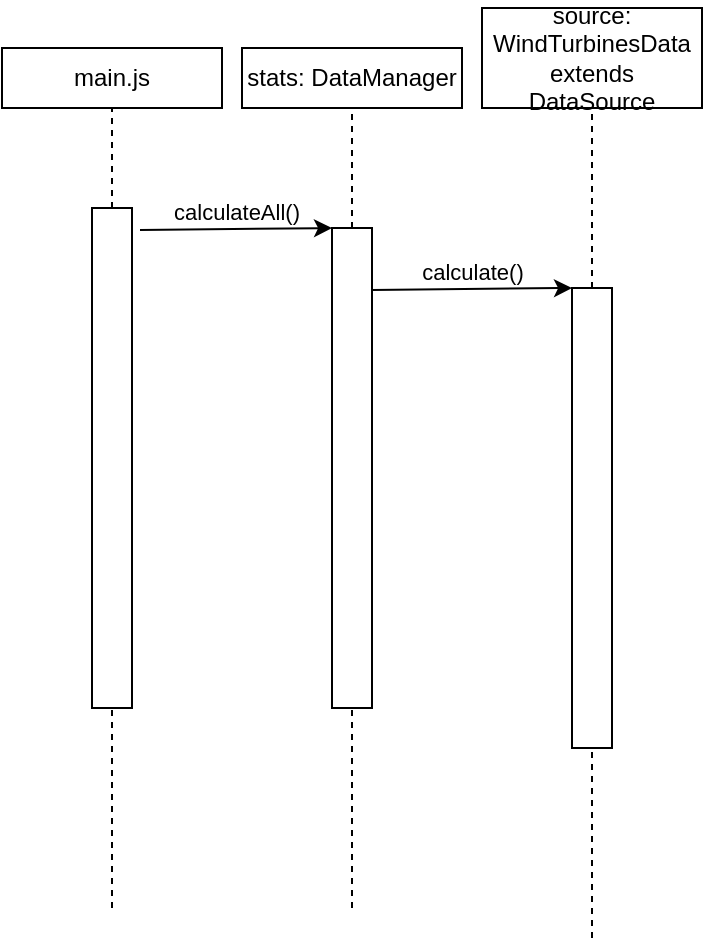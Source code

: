 <mxfile version="22.1.0" type="github">
  <diagram name="Seite-1" id="zm9iVcl5PZVNgWRJc5hq">
    <mxGraphModel dx="1050" dy="538" grid="1" gridSize="10" guides="1" tooltips="1" connect="1" arrows="1" fold="1" page="1" pageScale="1" pageWidth="827" pageHeight="1169" math="0" shadow="0">
      <root>
        <mxCell id="0" />
        <mxCell id="1" parent="0" />
        <mxCell id="sgu2kPMvR-UWoeMS6A4_-1" value="main.js" style="rounded=0;whiteSpace=wrap;html=1;" vertex="1" parent="1">
          <mxGeometry x="30" y="90" width="110" height="30" as="geometry" />
        </mxCell>
        <mxCell id="sgu2kPMvR-UWoeMS6A4_-2" value="" style="endArrow=none;dashed=1;html=1;rounded=0;entryX=0.5;entryY=1;entryDx=0;entryDy=0;" edge="1" parent="1" source="sgu2kPMvR-UWoeMS6A4_-3" target="sgu2kPMvR-UWoeMS6A4_-1">
          <mxGeometry width="50" height="50" relative="1" as="geometry">
            <mxPoint x="85" y="510" as="sourcePoint" />
            <mxPoint x="460" y="230" as="targetPoint" />
            <Array as="points" />
          </mxGeometry>
        </mxCell>
        <mxCell id="sgu2kPMvR-UWoeMS6A4_-4" value="" style="endArrow=none;dashed=1;html=1;rounded=0;entryX=0.5;entryY=1;entryDx=0;entryDy=0;" edge="1" parent="1" target="sgu2kPMvR-UWoeMS6A4_-3">
          <mxGeometry width="50" height="50" relative="1" as="geometry">
            <mxPoint x="85" y="520" as="sourcePoint" />
            <mxPoint x="85" y="120" as="targetPoint" />
            <Array as="points" />
          </mxGeometry>
        </mxCell>
        <mxCell id="sgu2kPMvR-UWoeMS6A4_-3" value="" style="rounded=0;whiteSpace=wrap;html=1;" vertex="1" parent="1">
          <mxGeometry x="75" y="170" width="20" height="250" as="geometry" />
        </mxCell>
        <mxCell id="sgu2kPMvR-UWoeMS6A4_-5" value="stats: DataManager" style="rounded=0;whiteSpace=wrap;html=1;" vertex="1" parent="1">
          <mxGeometry x="150" y="90" width="110" height="30" as="geometry" />
        </mxCell>
        <mxCell id="sgu2kPMvR-UWoeMS6A4_-7" value="" style="endArrow=none;dashed=1;html=1;rounded=0;entryX=0.5;entryY=1;entryDx=0;entryDy=0;" edge="1" parent="1" source="sgu2kPMvR-UWoeMS6A4_-9" target="sgu2kPMvR-UWoeMS6A4_-5">
          <mxGeometry width="50" height="50" relative="1" as="geometry">
            <mxPoint x="205" y="520" as="sourcePoint" />
            <mxPoint x="210" y="150" as="targetPoint" />
          </mxGeometry>
        </mxCell>
        <mxCell id="sgu2kPMvR-UWoeMS6A4_-10" value="" style="endArrow=none;dashed=1;html=1;rounded=0;entryX=0.5;entryY=1;entryDx=0;entryDy=0;" edge="1" parent="1" target="sgu2kPMvR-UWoeMS6A4_-9">
          <mxGeometry width="50" height="50" relative="1" as="geometry">
            <mxPoint x="205" y="520" as="sourcePoint" />
            <mxPoint x="205" y="120" as="targetPoint" />
          </mxGeometry>
        </mxCell>
        <mxCell id="sgu2kPMvR-UWoeMS6A4_-9" value="" style="rounded=0;whiteSpace=wrap;html=1;" vertex="1" parent="1">
          <mxGeometry x="195" y="180" width="20" height="240" as="geometry" />
        </mxCell>
        <mxCell id="sgu2kPMvR-UWoeMS6A4_-12" value="" style="endArrow=classic;rounded=0;exitX=1.2;exitY=0.044;exitDx=0;exitDy=0;exitPerimeter=0;entryX=0;entryY=0;entryDx=0;entryDy=0;html=1;labelPosition=center;verticalLabelPosition=middle;align=center;verticalAlign=middle;" edge="1" parent="1" source="sgu2kPMvR-UWoeMS6A4_-3" target="sgu2kPMvR-UWoeMS6A4_-9">
          <mxGeometry width="50" height="50" relative="1" as="geometry">
            <mxPoint x="370" y="350" as="sourcePoint" />
            <mxPoint x="200" y="181" as="targetPoint" />
          </mxGeometry>
        </mxCell>
        <mxCell id="sgu2kPMvR-UWoeMS6A4_-13" value="calculateAll()" style="edgeLabel;html=1;align=center;verticalAlign=bottom;resizable=0;points=[];labelPosition=center;verticalLabelPosition=top;" vertex="1" connectable="0" parent="sgu2kPMvR-UWoeMS6A4_-12">
          <mxGeometry relative="1" as="geometry">
            <mxPoint as="offset" />
          </mxGeometry>
        </mxCell>
        <mxCell id="sgu2kPMvR-UWoeMS6A4_-14" value="source: WindTurbinesData extends DataSource" style="rounded=0;whiteSpace=wrap;html=1;" vertex="1" parent="1">
          <mxGeometry x="270" y="70" width="110" height="50" as="geometry" />
        </mxCell>
        <mxCell id="sgu2kPMvR-UWoeMS6A4_-15" value="" style="endArrow=none;dashed=1;html=1;rounded=0;entryX=0.5;entryY=1;entryDx=0;entryDy=0;" edge="1" parent="1" source="sgu2kPMvR-UWoeMS6A4_-18" target="sgu2kPMvR-UWoeMS6A4_-14">
          <mxGeometry width="50" height="50" relative="1" as="geometry">
            <mxPoint x="325" y="535" as="sourcePoint" />
            <mxPoint x="324.5" y="130" as="targetPoint" />
          </mxGeometry>
        </mxCell>
        <mxCell id="sgu2kPMvR-UWoeMS6A4_-16" value="" style="endArrow=classic;rounded=0;exitX=1;exitY=0.129;exitDx=0;exitDy=0;exitPerimeter=0;html=1;labelPosition=center;verticalLabelPosition=middle;align=center;verticalAlign=middle;entryX=0;entryY=0;entryDx=0;entryDy=0;" edge="1" parent="1" source="sgu2kPMvR-UWoeMS6A4_-9" target="sgu2kPMvR-UWoeMS6A4_-18">
          <mxGeometry width="50" height="50" relative="1" as="geometry">
            <mxPoint x="109" y="191" as="sourcePoint" />
            <mxPoint x="310" y="203" as="targetPoint" />
          </mxGeometry>
        </mxCell>
        <mxCell id="sgu2kPMvR-UWoeMS6A4_-17" value="calculate()" style="edgeLabel;html=1;align=center;verticalAlign=bottom;resizable=0;points=[];labelPosition=center;verticalLabelPosition=top;" vertex="1" connectable="0" parent="sgu2kPMvR-UWoeMS6A4_-16">
          <mxGeometry relative="1" as="geometry">
            <mxPoint as="offset" />
          </mxGeometry>
        </mxCell>
        <mxCell id="sgu2kPMvR-UWoeMS6A4_-20" value="" style="endArrow=none;dashed=1;html=1;rounded=0;entryX=0.5;entryY=1;entryDx=0;entryDy=0;" edge="1" parent="1" target="sgu2kPMvR-UWoeMS6A4_-18">
          <mxGeometry width="50" height="50" relative="1" as="geometry">
            <mxPoint x="325" y="535" as="sourcePoint" />
            <mxPoint x="325" y="120" as="targetPoint" />
          </mxGeometry>
        </mxCell>
        <mxCell id="sgu2kPMvR-UWoeMS6A4_-18" value="" style="rounded=0;whiteSpace=wrap;html=1;" vertex="1" parent="1">
          <mxGeometry x="315" y="210" width="20" height="230" as="geometry" />
        </mxCell>
      </root>
    </mxGraphModel>
  </diagram>
</mxfile>
